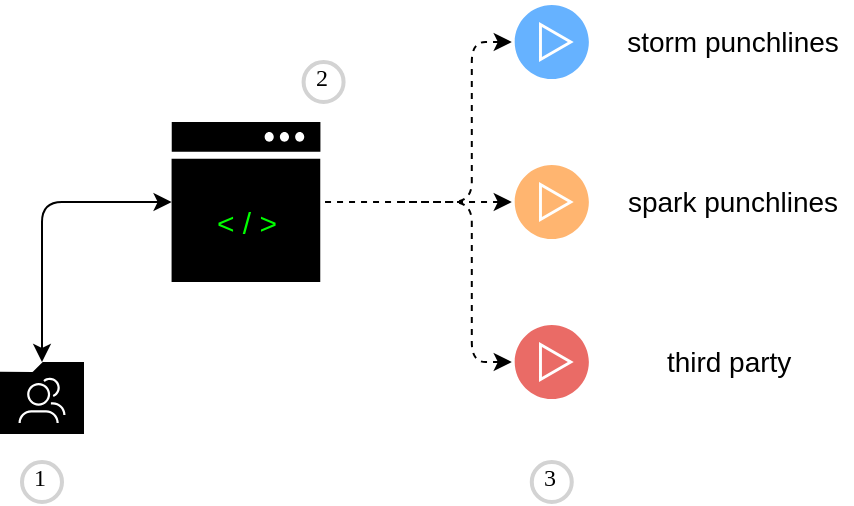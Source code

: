 <mxfile version="13.0.1" type="device"><diagram id="e3a2EzwVvRXCYS6bhd_F" name="Page-1"><mxGraphModel dx="1106" dy="830" grid="1" gridSize="10" guides="1" tooltips="1" connect="1" arrows="1" fold="1" page="1" pageScale="1" pageWidth="827" pageHeight="1169" math="0" shadow="0"><root><mxCell id="0"/><mxCell id="1" parent="0"/><mxCell id="MUq2aRb_XI-Fcbx382iV-85" value="" style="group" parent="1" vertex="1" connectable="0"><mxGeometry x="163" y="160" width="88.79" height="80" as="geometry"/></mxCell><mxCell id="MUq2aRb_XI-Fcbx382iV-55" value="" style="pointerEvents=1;shadow=0;dashed=0;html=1;strokeColor=none;fillColor=#000000;labelPosition=center;verticalLabelPosition=bottom;verticalAlign=top;align=center;outlineConnect=0;shape=mxgraph.veeam2.interface_console;" parent="MUq2aRb_XI-Fcbx382iV-85" vertex="1"><mxGeometry x="2.791" width="74.419" height="80" as="geometry"/></mxCell><mxCell id="MUq2aRb_XI-Fcbx382iV-56" value="&lt;font color=&quot;#00ff00&quot; style=&quot;font-size: 15px&quot;&gt;&amp;lt; / &amp;gt;&lt;/font&gt;" style="text;html=1;strokeColor=none;fillColor=none;align=center;verticalAlign=middle;whiteSpace=wrap;rounded=0;" parent="MUq2aRb_XI-Fcbx382iV-85" vertex="1"><mxGeometry x="18.5" y="40" width="43" height="20" as="geometry"/></mxCell><mxCell id="m2G6E5p4Nb3ezbZWrWDC-15" value="1" style="ellipse;whiteSpace=wrap;html=1;aspect=fixed;strokeWidth=2;fontFamily=Tahoma;spacingBottom=4;spacingRight=2;strokeColor=#d3d3d3;fillColor=none;" parent="1" vertex="1"><mxGeometry x="91" y="330" width="20" height="20" as="geometry"/></mxCell><mxCell id="vHzuS_r7spRit3oiEbLc-1" value="" style="pointerEvents=1;shadow=0;dashed=0;html=1;strokeColor=none;fillColor=#000000;labelPosition=center;verticalLabelPosition=bottom;verticalAlign=top;align=center;outlineConnect=0;shape=mxgraph.veeam2.shared_folder;aspect=fixed;" parent="1" vertex="1"><mxGeometry x="80" y="280" width="42" height="36.04" as="geometry"/></mxCell><mxCell id="vHzuS_r7spRit3oiEbLc-2" value="" style="edgeStyle=orthogonalEdgeStyle;rounded=1;orthogonalLoop=1;jettySize=auto;html=1;startArrow=classic;startFill=1;" parent="1" source="MUq2aRb_XI-Fcbx382iV-55" target="vHzuS_r7spRit3oiEbLc-1" edge="1"><mxGeometry relative="1" as="geometry"><mxPoint x="170" y="210" as="sourcePoint"/><mxPoint x="250.209" y="210" as="targetPoint"/><Array as="points"><mxPoint x="101" y="200"/></Array></mxGeometry></mxCell><mxCell id="mlukjPXN9I8O-_pqlWDI-12" value="2" style="ellipse;whiteSpace=wrap;html=1;aspect=fixed;strokeWidth=2;fontFamily=Tahoma;spacingBottom=4;spacingRight=2;strokeColor=#d3d3d3;fillColor=none;" parent="1" vertex="1"><mxGeometry x="231.79" y="130" width="20" height="20" as="geometry"/></mxCell><mxCell id="b0olSouTO9NlrKXJeTya-2" value="3" style="ellipse;whiteSpace=wrap;html=1;aspect=fixed;strokeWidth=2;fontFamily=Tahoma;spacingBottom=4;spacingRight=2;strokeColor=#d3d3d3;fillColor=none;" parent="1" vertex="1"><mxGeometry x="345.89" y="330" width="20" height="20" as="geometry"/></mxCell><mxCell id="b0olSouTO9NlrKXJeTya-3" value="" style="pointerEvents=1;shadow=0;dashed=0;html=1;strokeColor=#b46504;fillColor=#FFB570;labelPosition=center;verticalLabelPosition=bottom;verticalAlign=top;align=center;outlineConnect=0;shape=mxgraph.veeam2.running_playing;aspect=fixed;" parent="1" vertex="1"><mxGeometry x="335.89" y="180" width="40" height="40" as="geometry"/></mxCell><mxCell id="b0olSouTO9NlrKXJeTya-4" value="" style="pointerEvents=1;shadow=0;dashed=0;html=1;strokeColor=#b46504;fillColor=#66B2FF;labelPosition=center;verticalLabelPosition=bottom;verticalAlign=top;align=center;outlineConnect=0;shape=mxgraph.veeam2.running_playing;aspect=fixed;" parent="1" vertex="1"><mxGeometry x="335.89" y="100.0" width="40" height="40" as="geometry"/></mxCell><mxCell id="b0olSouTO9NlrKXJeTya-5" value="" style="pointerEvents=1;shadow=0;dashed=0;html=1;strokeColor=#b46504;fillColor=#EA6B66;labelPosition=center;verticalLabelPosition=bottom;verticalAlign=top;align=center;outlineConnect=0;shape=mxgraph.veeam2.running_playing;aspect=fixed;" parent="1" vertex="1"><mxGeometry x="335.89" y="260" width="40" height="40" as="geometry"/></mxCell><mxCell id="b0olSouTO9NlrKXJeTya-6" value="&lt;font style=&quot;font-size: 14px&quot;&gt;spark punchlines&lt;/font&gt;" style="text;html=1;resizable=0;autosize=1;align=center;verticalAlign=middle;points=[];fillColor=none;strokeColor=none;rounded=0;" parent="1" vertex="1"><mxGeometry x="385.89" y="190" width="120" height="20" as="geometry"/></mxCell><mxCell id="b0olSouTO9NlrKXJeTya-7" value="&lt;font style=&quot;font-size: 14px&quot;&gt;third party&amp;nbsp;&lt;/font&gt;" style="text;html=1;resizable=0;autosize=1;align=center;verticalAlign=middle;points=[];fillColor=none;strokeColor=none;rounded=0;" parent="1" vertex="1"><mxGeometry x="405.89" y="270" width="80" height="20" as="geometry"/></mxCell><mxCell id="b0olSouTO9NlrKXJeTya-8" value="&lt;font style=&quot;font-size: 14px&quot;&gt;storm punchlines&lt;/font&gt;" style="text;html=1;resizable=0;autosize=1;align=center;verticalAlign=middle;points=[];fillColor=none;strokeColor=none;rounded=0;" parent="1" vertex="1"><mxGeometry x="385.89" y="110" width="120" height="20" as="geometry"/></mxCell><mxCell id="b0olSouTO9NlrKXJeTya-9" value="" style="edgeStyle=orthogonalEdgeStyle;rounded=1;orthogonalLoop=1;jettySize=auto;html=1;startArrow=classic;startFill=1;dashed=1;entryX=1;entryY=0.5;entryDx=0;entryDy=0;endArrow=none;endFill=0;" parent="1" source="b0olSouTO9NlrKXJeTya-4" edge="1"><mxGeometry relative="1" as="geometry"><mxPoint x="324.89" y="90" as="sourcePoint"/><mxPoint x="280.0" y="200" as="targetPoint"/><Array as="points"><mxPoint x="315.89" y="120"/><mxPoint x="315.89" y="200"/></Array></mxGeometry></mxCell><mxCell id="b0olSouTO9NlrKXJeTya-11" value="" style="edgeStyle=orthogonalEdgeStyle;rounded=1;orthogonalLoop=1;jettySize=auto;html=1;startArrow=classic;startFill=1;dashed=1;entryX=1;entryY=0.5;entryDx=0;entryDy=0;endArrow=none;endFill=0;" parent="1" edge="1"><mxGeometry relative="1" as="geometry"><mxPoint x="335.89" y="280" as="sourcePoint"/><mxPoint x="280.0" y="200" as="targetPoint"/><Array as="points"><mxPoint x="315.89" y="280"/><mxPoint x="315.89" y="200"/></Array></mxGeometry></mxCell><mxCell id="b0olSouTO9NlrKXJeTya-12" value="" style="edgeStyle=orthogonalEdgeStyle;rounded=1;orthogonalLoop=1;jettySize=auto;html=1;startArrow=classic;startFill=1;dashed=1;endArrow=none;endFill=0;" parent="1" source="b0olSouTO9NlrKXJeTya-3" target="MUq2aRb_XI-Fcbx382iV-55" edge="1"><mxGeometry relative="1" as="geometry"><mxPoint x="355.89" y="140" as="sourcePoint"/><mxPoint x="280.0" y="200" as="targetPoint"/><Array as="points"/></mxGeometry></mxCell></root></mxGraphModel></diagram></mxfile>